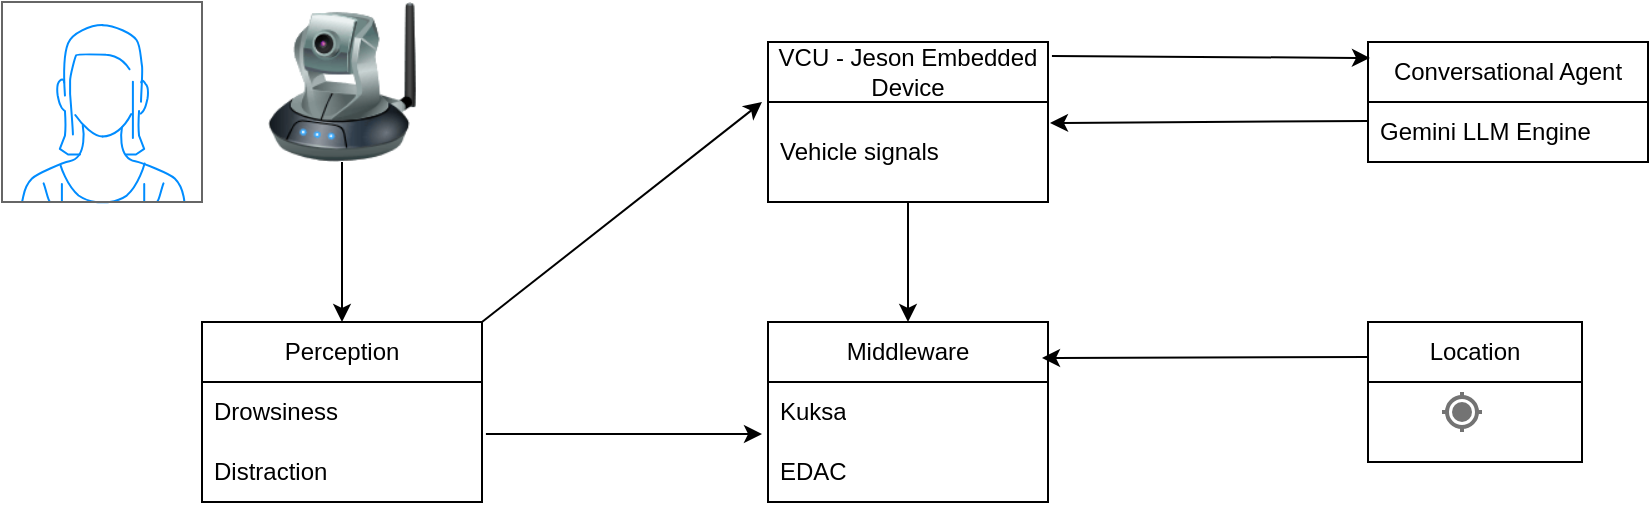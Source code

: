 <mxfile version="23.1.7" type="device">
  <diagram name="Seite-1" id="Grx9iDkUm4Ya2wxsDBZy">
    <mxGraphModel dx="1050" dy="538" grid="1" gridSize="10" guides="1" tooltips="1" connect="1" arrows="1" fold="1" page="1" pageScale="1" pageWidth="827" pageHeight="1169" math="0" shadow="0">
      <root>
        <mxCell id="0" />
        <mxCell id="1" parent="0" />
        <mxCell id="dXJ3SzrYkqMX3b6ba23W-2" value="" style="image;html=1;image=img/lib/clip_art/networking/Ip_Camera_128x128.png" vertex="1" parent="1">
          <mxGeometry x="140" y="40" width="80" height="80" as="geometry" />
        </mxCell>
        <mxCell id="dXJ3SzrYkqMX3b6ba23W-3" value="" style="verticalLabelPosition=bottom;shadow=0;dashed=0;align=center;html=1;verticalAlign=top;strokeWidth=1;shape=mxgraph.mockup.containers.userFemale;strokeColor=#666666;strokeColor2=#008cff;" vertex="1" parent="1">
          <mxGeometry x="10" y="40" width="100" height="100" as="geometry" />
        </mxCell>
        <mxCell id="dXJ3SzrYkqMX3b6ba23W-4" value="" style="endArrow=classic;html=1;rounded=0;entryX=0.5;entryY=0;entryDx=0;entryDy=0;" edge="1" parent="1" source="dXJ3SzrYkqMX3b6ba23W-2" target="dXJ3SzrYkqMX3b6ba23W-31">
          <mxGeometry width="50" height="50" relative="1" as="geometry">
            <mxPoint x="260" y="115" as="sourcePoint" />
            <mxPoint x="260" y="110" as="targetPoint" />
          </mxGeometry>
        </mxCell>
        <mxCell id="dXJ3SzrYkqMX3b6ba23W-5" value="Middleware" style="swimlane;fontStyle=0;childLayout=stackLayout;horizontal=1;startSize=30;horizontalStack=0;resizeParent=1;resizeParentMax=0;resizeLast=0;collapsible=1;marginBottom=0;whiteSpace=wrap;html=1;" vertex="1" parent="1">
          <mxGeometry x="393" y="200" width="140" height="90" as="geometry" />
        </mxCell>
        <mxCell id="dXJ3SzrYkqMX3b6ba23W-6" value="Kuksa" style="text;strokeColor=none;fillColor=none;align=left;verticalAlign=middle;spacingLeft=4;spacingRight=4;overflow=hidden;points=[[0,0.5],[1,0.5]];portConstraint=eastwest;rotatable=0;whiteSpace=wrap;html=1;" vertex="1" parent="dXJ3SzrYkqMX3b6ba23W-5">
          <mxGeometry y="30" width="140" height="30" as="geometry" />
        </mxCell>
        <mxCell id="dXJ3SzrYkqMX3b6ba23W-7" value="&lt;div&gt;EDAC&lt;/div&gt;" style="text;strokeColor=none;fillColor=none;align=left;verticalAlign=middle;spacingLeft=4;spacingRight=4;overflow=hidden;points=[[0,0.5],[1,0.5]];portConstraint=eastwest;rotatable=0;whiteSpace=wrap;html=1;" vertex="1" parent="dXJ3SzrYkqMX3b6ba23W-5">
          <mxGeometry y="60" width="140" height="30" as="geometry" />
        </mxCell>
        <mxCell id="dXJ3SzrYkqMX3b6ba23W-9" value="&lt;div&gt;VCU - Jeson Embedded Device&lt;/div&gt;" style="swimlane;fontStyle=0;childLayout=stackLayout;horizontal=1;startSize=30;horizontalStack=0;resizeParent=1;resizeParentMax=0;resizeLast=0;collapsible=1;marginBottom=0;whiteSpace=wrap;html=1;" vertex="1" parent="1">
          <mxGeometry x="393" y="60" width="140" height="80" as="geometry" />
        </mxCell>
        <mxCell id="dXJ3SzrYkqMX3b6ba23W-12" value="Vehicle signals" style="text;strokeColor=none;fillColor=none;align=left;verticalAlign=middle;spacingLeft=4;spacingRight=4;overflow=hidden;points=[[0,0.5],[1,0.5]];portConstraint=eastwest;rotatable=0;whiteSpace=wrap;html=1;" vertex="1" parent="dXJ3SzrYkqMX3b6ba23W-9">
          <mxGeometry y="30" width="140" height="50" as="geometry" />
        </mxCell>
        <mxCell id="dXJ3SzrYkqMX3b6ba23W-13" value="" style="endArrow=classic;html=1;rounded=0;entryX=0.5;entryY=0;entryDx=0;entryDy=0;" edge="1" parent="1" source="dXJ3SzrYkqMX3b6ba23W-12" target="dXJ3SzrYkqMX3b6ba23W-5">
          <mxGeometry width="50" height="50" relative="1" as="geometry">
            <mxPoint x="433" y="160" as="sourcePoint" />
            <mxPoint x="543" y="160" as="targetPoint" />
          </mxGeometry>
        </mxCell>
        <mxCell id="dXJ3SzrYkqMX3b6ba23W-14" value="Conversational Agent" style="swimlane;fontStyle=0;childLayout=stackLayout;horizontal=1;startSize=30;horizontalStack=0;resizeParent=1;resizeParentMax=0;resizeLast=0;collapsible=1;marginBottom=0;whiteSpace=wrap;html=1;" vertex="1" parent="1">
          <mxGeometry x="693" y="60" width="140" height="60" as="geometry" />
        </mxCell>
        <mxCell id="dXJ3SzrYkqMX3b6ba23W-15" value="Gemini LLM Engine" style="text;strokeColor=none;fillColor=none;align=left;verticalAlign=middle;spacingLeft=4;spacingRight=4;overflow=hidden;points=[[0,0.5],[1,0.5]];portConstraint=eastwest;rotatable=0;whiteSpace=wrap;html=1;" vertex="1" parent="dXJ3SzrYkqMX3b6ba23W-14">
          <mxGeometry y="30" width="140" height="30" as="geometry" />
        </mxCell>
        <mxCell id="dXJ3SzrYkqMX3b6ba23W-18" value="" style="endArrow=classic;html=1;rounded=0;entryX=0.007;entryY=0.133;entryDx=0;entryDy=0;exitX=1.014;exitY=0.088;exitDx=0;exitDy=0;exitPerimeter=0;entryPerimeter=0;" edge="1" parent="1" source="dXJ3SzrYkqMX3b6ba23W-9" target="dXJ3SzrYkqMX3b6ba23W-14">
          <mxGeometry width="50" height="50" relative="1" as="geometry">
            <mxPoint x="533" y="80" as="sourcePoint" />
            <mxPoint x="603" y="140" as="targetPoint" />
          </mxGeometry>
        </mxCell>
        <mxCell id="dXJ3SzrYkqMX3b6ba23W-20" value="" style="endArrow=classic;html=1;rounded=0;entryX=0.007;entryY=0.133;entryDx=0;entryDy=0;exitX=1.014;exitY=0.088;exitDx=0;exitDy=0;exitPerimeter=0;entryPerimeter=0;" edge="1" parent="1">
          <mxGeometry width="50" height="50" relative="1" as="geometry">
            <mxPoint x="693" y="99.5" as="sourcePoint" />
            <mxPoint x="534" y="100.5" as="targetPoint" />
          </mxGeometry>
        </mxCell>
        <mxCell id="dXJ3SzrYkqMX3b6ba23W-23" value="&lt;div&gt;Location&lt;/div&gt;" style="swimlane;fontStyle=0;childLayout=stackLayout;horizontal=1;startSize=30;horizontalStack=0;resizeParent=1;resizeParentMax=0;resizeLast=0;collapsible=1;marginBottom=0;whiteSpace=wrap;html=1;" vertex="1" parent="1">
          <mxGeometry x="693" y="200" width="107" height="70" as="geometry" />
        </mxCell>
        <mxCell id="dXJ3SzrYkqMX3b6ba23W-27" value="" style="html=1;dashed=0;aspect=fixed;verticalLabelPosition=bottom;verticalAlign=top;align=center;shape=mxgraph.gmdl.gps;strokeColor=#737373;fillColor=#737373;shadow=0;strokeWidth=2;sketch=0;" vertex="1" parent="1">
          <mxGeometry x="730" y="235" width="20" height="20" as="geometry" />
        </mxCell>
        <mxCell id="dXJ3SzrYkqMX3b6ba23W-30" value="" style="endArrow=classic;html=1;rounded=0;exitX=0;exitY=0.25;exitDx=0;exitDy=0;" edge="1" parent="1" source="dXJ3SzrYkqMX3b6ba23W-23">
          <mxGeometry width="50" height="50" relative="1" as="geometry">
            <mxPoint x="573" y="204" as="sourcePoint" />
            <mxPoint x="530" y="218" as="targetPoint" />
          </mxGeometry>
        </mxCell>
        <mxCell id="dXJ3SzrYkqMX3b6ba23W-31" value="Perception" style="swimlane;fontStyle=0;childLayout=stackLayout;horizontal=1;startSize=30;horizontalStack=0;resizeParent=1;resizeParentMax=0;resizeLast=0;collapsible=1;marginBottom=0;whiteSpace=wrap;html=1;" vertex="1" parent="1">
          <mxGeometry x="110" y="200" width="140" height="90" as="geometry" />
        </mxCell>
        <mxCell id="dXJ3SzrYkqMX3b6ba23W-32" value="Drowsiness" style="text;strokeColor=none;fillColor=none;align=left;verticalAlign=middle;spacingLeft=4;spacingRight=4;overflow=hidden;points=[[0,0.5],[1,0.5]];portConstraint=eastwest;rotatable=0;whiteSpace=wrap;html=1;" vertex="1" parent="dXJ3SzrYkqMX3b6ba23W-31">
          <mxGeometry y="30" width="140" height="30" as="geometry" />
        </mxCell>
        <mxCell id="dXJ3SzrYkqMX3b6ba23W-33" value="Distraction" style="text;strokeColor=none;fillColor=none;align=left;verticalAlign=middle;spacingLeft=4;spacingRight=4;overflow=hidden;points=[[0,0.5],[1,0.5]];portConstraint=eastwest;rotatable=0;whiteSpace=wrap;html=1;" vertex="1" parent="dXJ3SzrYkqMX3b6ba23W-31">
          <mxGeometry y="60" width="140" height="30" as="geometry" />
        </mxCell>
        <mxCell id="dXJ3SzrYkqMX3b6ba23W-35" value="" style="endArrow=classic;html=1;rounded=0;" edge="1" parent="1">
          <mxGeometry width="50" height="50" relative="1" as="geometry">
            <mxPoint x="250" y="200" as="sourcePoint" />
            <mxPoint x="390" y="90" as="targetPoint" />
          </mxGeometry>
        </mxCell>
        <mxCell id="dXJ3SzrYkqMX3b6ba23W-36" value="" style="endArrow=classic;html=1;rounded=0;exitX=1.014;exitY=0.867;exitDx=0;exitDy=0;exitPerimeter=0;" edge="1" parent="1" source="dXJ3SzrYkqMX3b6ba23W-32">
          <mxGeometry width="50" height="50" relative="1" as="geometry">
            <mxPoint x="460" y="290" as="sourcePoint" />
            <mxPoint x="390" y="256" as="targetPoint" />
          </mxGeometry>
        </mxCell>
      </root>
    </mxGraphModel>
  </diagram>
</mxfile>
